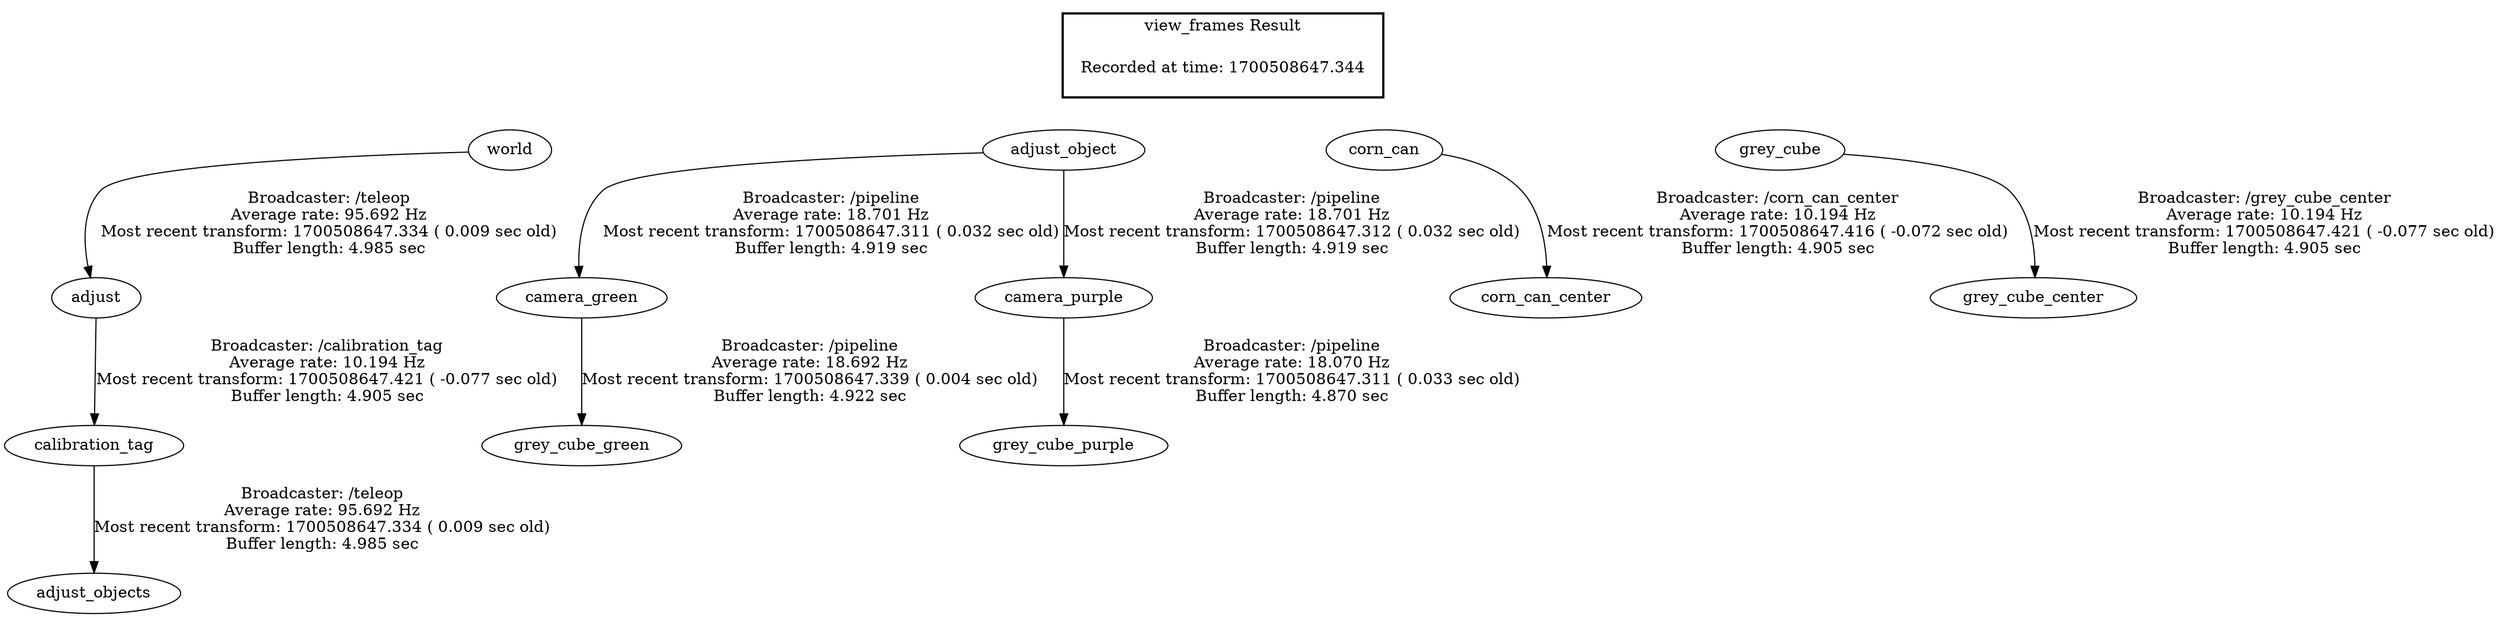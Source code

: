 digraph G {
"world" -> "adjust"[label="Broadcaster: /teleop\nAverage rate: 95.692 Hz\nMost recent transform: 1700508647.334 ( 0.009 sec old)\nBuffer length: 4.985 sec\n"];
"calibration_tag" -> "adjust_objects"[label="Broadcaster: /teleop\nAverage rate: 95.692 Hz\nMost recent transform: 1700508647.334 ( 0.009 sec old)\nBuffer length: 4.985 sec\n"];
"adjust" -> "calibration_tag"[label="Broadcaster: /calibration_tag\nAverage rate: 10.194 Hz\nMost recent transform: 1700508647.421 ( -0.077 sec old)\nBuffer length: 4.905 sec\n"];
"adjust_object" -> "camera_green"[label="Broadcaster: /pipeline\nAverage rate: 18.701 Hz\nMost recent transform: 1700508647.311 ( 0.032 sec old)\nBuffer length: 4.919 sec\n"];
"adjust_object" -> "camera_purple"[label="Broadcaster: /pipeline\nAverage rate: 18.701 Hz\nMost recent transform: 1700508647.312 ( 0.032 sec old)\nBuffer length: 4.919 sec\n"];
"corn_can" -> "corn_can_center"[label="Broadcaster: /corn_can_center\nAverage rate: 10.194 Hz\nMost recent transform: 1700508647.416 ( -0.072 sec old)\nBuffer length: 4.905 sec\n"];
"grey_cube" -> "grey_cube_center"[label="Broadcaster: /grey_cube_center\nAverage rate: 10.194 Hz\nMost recent transform: 1700508647.421 ( -0.077 sec old)\nBuffer length: 4.905 sec\n"];
"camera_green" -> "grey_cube_green"[label="Broadcaster: /pipeline\nAverage rate: 18.692 Hz\nMost recent transform: 1700508647.339 ( 0.004 sec old)\nBuffer length: 4.922 sec\n"];
"camera_purple" -> "grey_cube_purple"[label="Broadcaster: /pipeline\nAverage rate: 18.070 Hz\nMost recent transform: 1700508647.311 ( 0.033 sec old)\nBuffer length: 4.870 sec\n"];
edge [style=invis];
 subgraph cluster_legend { style=bold; color=black; label ="view_frames Result";
"Recorded at time: 1700508647.344"[ shape=plaintext ] ;
 }->"world";
edge [style=invis];
 subgraph cluster_legend { style=bold; color=black; label ="view_frames Result";
"Recorded at time: 1700508647.344"[ shape=plaintext ] ;
 }->"adjust_object";
edge [style=invis];
 subgraph cluster_legend { style=bold; color=black; label ="view_frames Result";
"Recorded at time: 1700508647.344"[ shape=plaintext ] ;
 }->"corn_can";
edge [style=invis];
 subgraph cluster_legend { style=bold; color=black; label ="view_frames Result";
"Recorded at time: 1700508647.344"[ shape=plaintext ] ;
 }->"grey_cube";
}